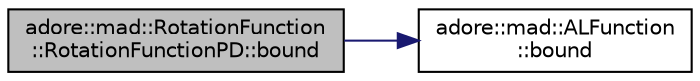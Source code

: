 digraph "adore::mad::RotationFunction::RotationFunctionPD::bound"
{
 // LATEX_PDF_SIZE
  edge [fontname="Helvetica",fontsize="10",labelfontname="Helvetica",labelfontsize="10"];
  node [fontname="Helvetica",fontsize="10",shape=record];
  rankdir="LR";
  Node1 [label="adore::mad::RotationFunction\l::RotationFunctionPD::bound",height=0.2,width=0.4,color="black", fillcolor="grey75", style="filled", fontcolor="black",tooltip=" "];
  Node1 -> Node2 [color="midnightblue",fontsize="10",style="solid",fontname="Helvetica"];
  Node2 [label="adore::mad::ALFunction\l::bound",height=0.2,width=0.4,color="black", fillcolor="white", style="filled",URL="$classadore_1_1mad_1_1ALFunction.html#a306416330510e6800248acf2a395c49c",tooltip=" "];
}

